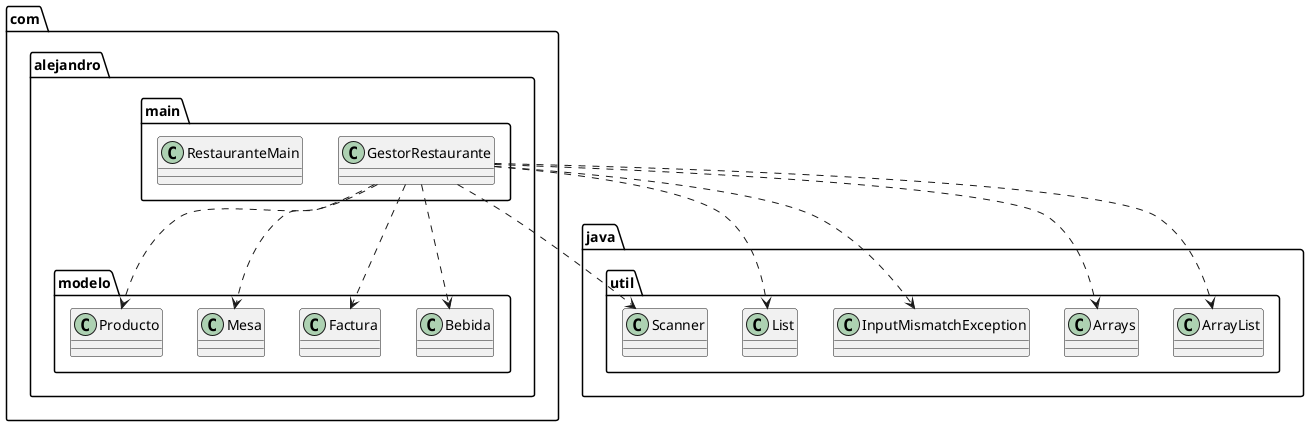 @startuml
class com.alejandro.main.GestorRestaurante
class com.alejandro.main.RestauranteMain
class com.alejandro.modelo.Bebida
class com.alejandro.modelo.Factura
class com.alejandro.modelo.Mesa
class com.alejandro.modelo.Producto
class java.util.ArrayList
class java.util.Arrays
class java.util.InputMismatchException
class java.util.List
class java.util.Scanner
com.alejandro.main.GestorRestaurante ..> com.alejandro.modelo.Bebida
com.alejandro.main.GestorRestaurante ..> com.alejandro.modelo.Factura
com.alejandro.main.GestorRestaurante ..> com.alejandro.modelo.Mesa
com.alejandro.main.GestorRestaurante ..> com.alejandro.modelo.Producto
com.alejandro.main.GestorRestaurante ..> java.util.ArrayList
com.alejandro.main.GestorRestaurante ..> java.util.Arrays
com.alejandro.main.GestorRestaurante ..> java.util.InputMismatchException
com.alejandro.main.GestorRestaurante ..> java.util.List
com.alejandro.main.GestorRestaurante ..> java.util.Scanner
@enduml